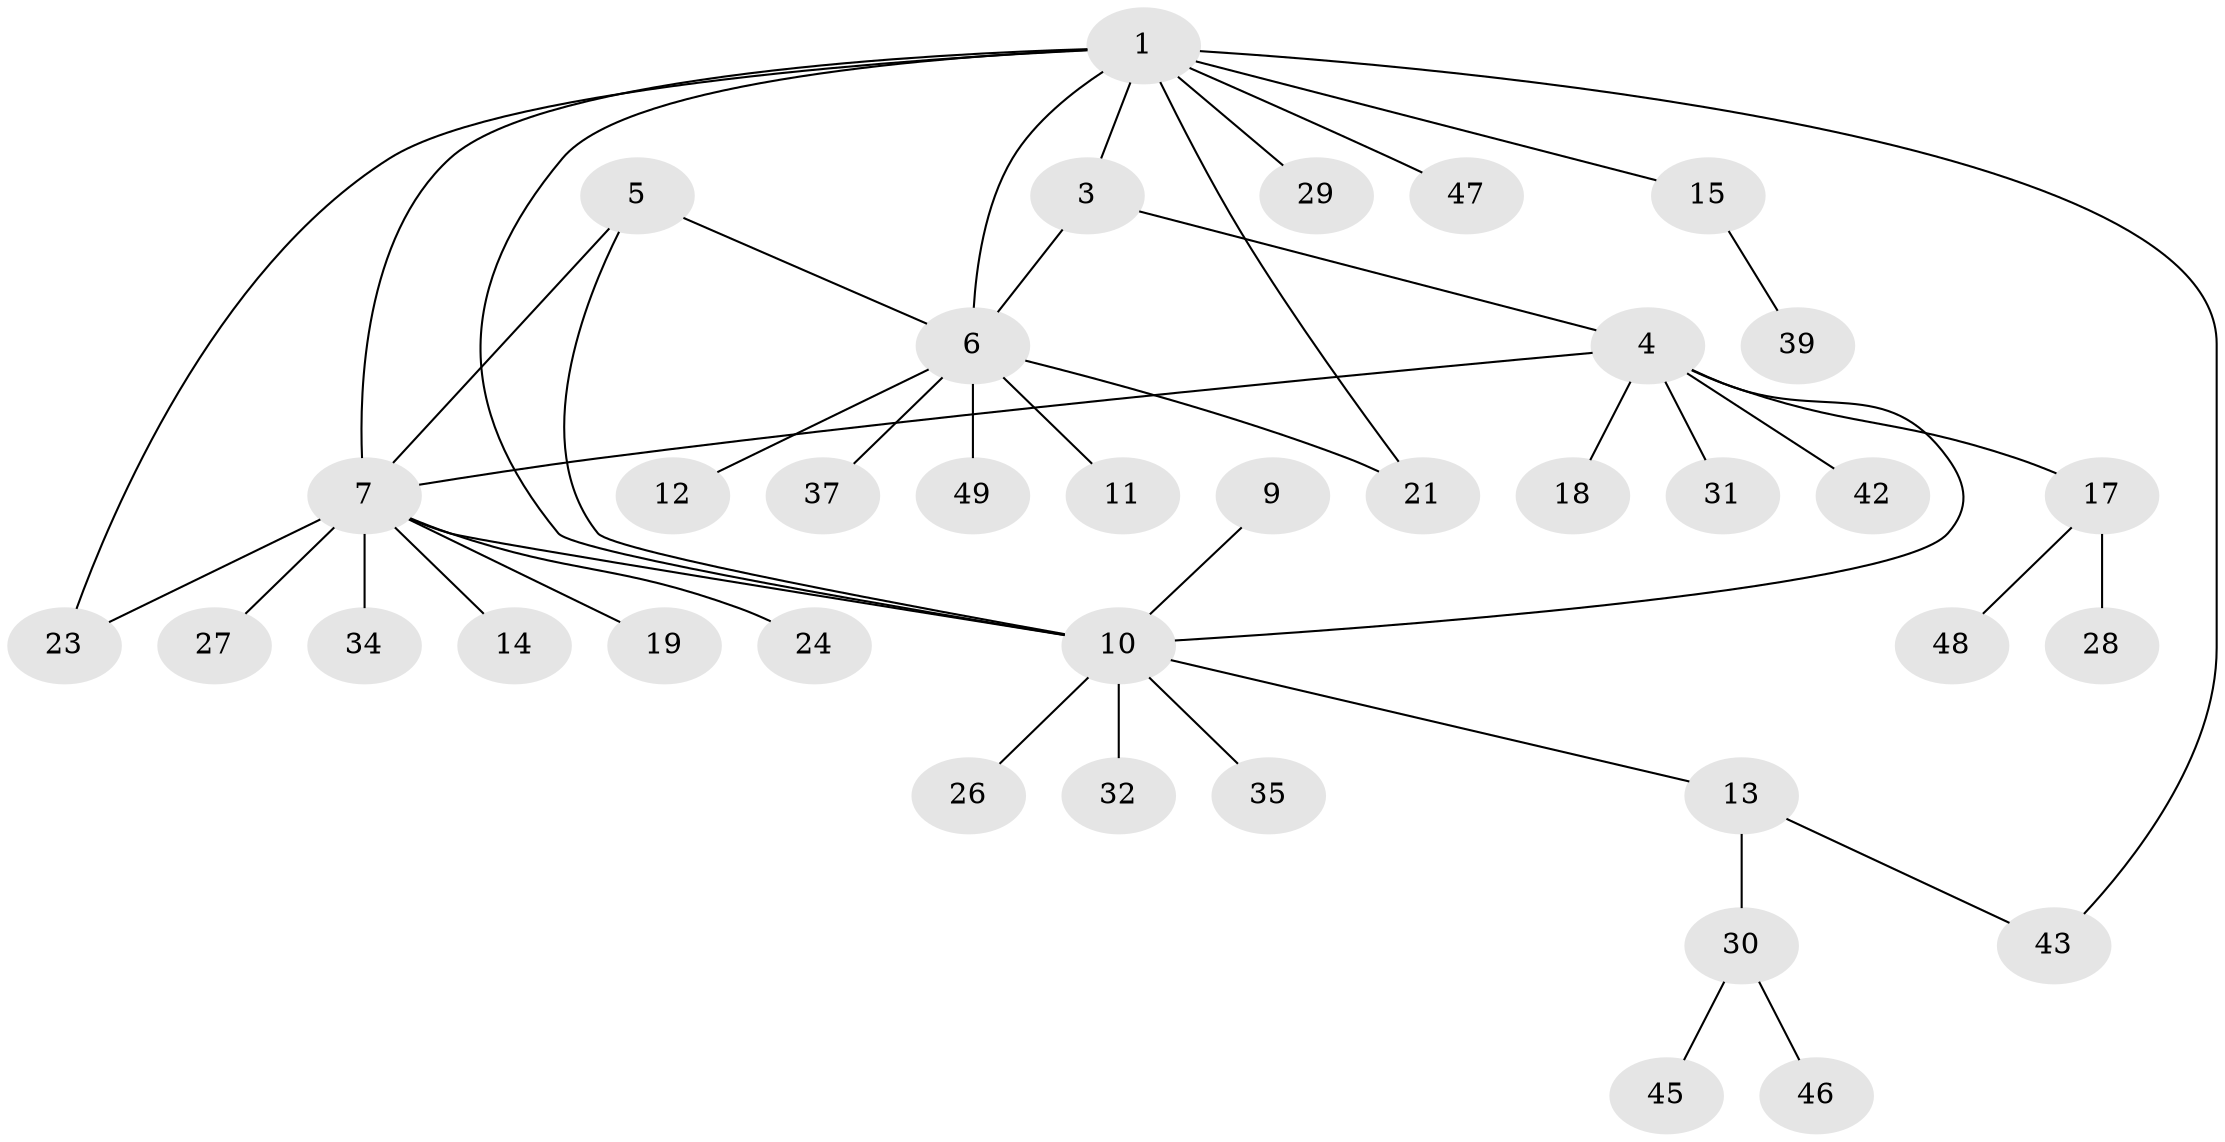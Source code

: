 // Generated by graph-tools (version 1.1) at 2025/52/02/27/25 19:52:15]
// undirected, 37 vertices, 45 edges
graph export_dot {
graph [start="1"]
  node [color=gray90,style=filled];
  1 [super="+2"];
  3;
  4 [super="+16"];
  5;
  6 [super="+20"];
  7 [super="+8"];
  9;
  10 [super="+25"];
  11;
  12;
  13 [super="+40"];
  14;
  15 [super="+22"];
  17 [super="+44"];
  18;
  19;
  21;
  23 [super="+41"];
  24;
  26;
  27;
  28;
  29;
  30 [super="+38"];
  31;
  32 [super="+33"];
  34 [super="+36"];
  35;
  37;
  39;
  42;
  43;
  45;
  46;
  47;
  48;
  49;
  1 -- 3;
  1 -- 15;
  1 -- 21;
  1 -- 23;
  1 -- 29;
  1 -- 47;
  1 -- 6;
  1 -- 7;
  1 -- 10;
  1 -- 43;
  3 -- 4;
  3 -- 6;
  4 -- 10;
  4 -- 17;
  4 -- 18;
  4 -- 31;
  4 -- 42;
  4 -- 7;
  5 -- 6;
  5 -- 10;
  5 -- 7;
  6 -- 11;
  6 -- 12;
  6 -- 21;
  6 -- 37;
  6 -- 49;
  7 -- 10;
  7 -- 19;
  7 -- 24;
  7 -- 27;
  7 -- 34;
  7 -- 23;
  7 -- 14;
  9 -- 10;
  10 -- 13;
  10 -- 32;
  10 -- 35;
  10 -- 26;
  13 -- 30;
  13 -- 43;
  15 -- 39;
  17 -- 28;
  17 -- 48;
  30 -- 45;
  30 -- 46;
}
